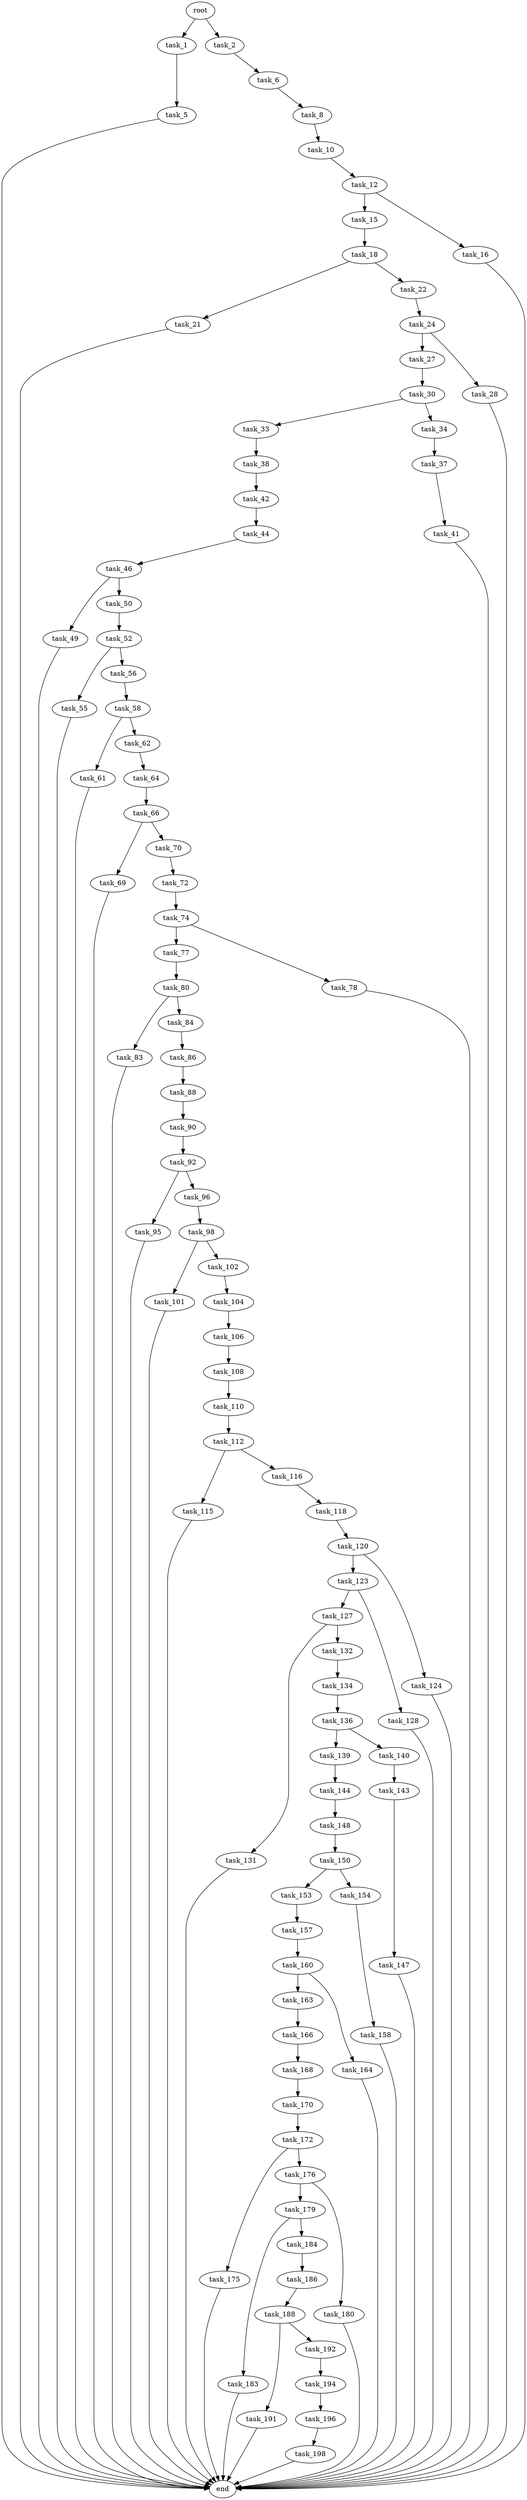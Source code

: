 digraph G {
  root [size="0.000000"];
  task_1 [size="2233099826.000000"];
  task_2 [size="9144076318.000000"];
  task_5 [size="360846429808.000000"];
  task_6 [size="1068472914809.000000"];
  task_8 [size="1073741824000.000000"];
  task_10 [size="26142509245.000000"];
  task_12 [size="109177516514.000000"];
  task_15 [size="459293636223.000000"];
  task_16 [size="342881003334.000000"];
  task_18 [size="891390974865.000000"];
  task_21 [size="460707848986.000000"];
  task_22 [size="134217728000.000000"];
  task_24 [size="155537787497.000000"];
  task_27 [size="227024005573.000000"];
  task_28 [size="231928233984.000000"];
  task_30 [size="126252896213.000000"];
  task_33 [size="2479837652.000000"];
  task_34 [size="68719476736.000000"];
  task_37 [size="1862168823.000000"];
  task_38 [size="1073741824000.000000"];
  task_41 [size="84930075526.000000"];
  task_42 [size="13472940451.000000"];
  task_44 [size="27868451970.000000"];
  task_46 [size="1143777073521.000000"];
  task_49 [size="28991029248.000000"];
  task_50 [size="8589934592.000000"];
  task_52 [size="30255644209.000000"];
  task_55 [size="37592249625.000000"];
  task_56 [size="12571596735.000000"];
  task_58 [size="231928233984.000000"];
  task_61 [size="74256417596.000000"];
  task_62 [size="1073741824000.000000"];
  task_64 [size="12122459190.000000"];
  task_66 [size="28094849892.000000"];
  task_69 [size="134217728000.000000"];
  task_70 [size="415306799107.000000"];
  task_72 [size="4520623680.000000"];
  task_74 [size="4843223833.000000"];
  task_77 [size="18884672678.000000"];
  task_78 [size="13376241259.000000"];
  task_80 [size="22440854626.000000"];
  task_83 [size="134217728000.000000"];
  task_84 [size="24160791541.000000"];
  task_86 [size="942531726906.000000"];
  task_88 [size="22835878209.000000"];
  task_90 [size="549755813888.000000"];
  task_92 [size="62905468845.000000"];
  task_95 [size="18369364986.000000"];
  task_96 [size="28991029248.000000"];
  task_98 [size="676143313940.000000"];
  task_101 [size="621120138529.000000"];
  task_102 [size="1073741824000.000000"];
  task_104 [size="1374395015306.000000"];
  task_106 [size="8589934592.000000"];
  task_108 [size="368293445632.000000"];
  task_110 [size="4727642159.000000"];
  task_112 [size="724965710282.000000"];
  task_115 [size="134217728000.000000"];
  task_116 [size="961973948317.000000"];
  task_118 [size="299932614731.000000"];
  task_120 [size="134217728000.000000"];
  task_123 [size="7289135681.000000"];
  task_124 [size="238108890037.000000"];
  task_127 [size="134217728000.000000"];
  task_128 [size="1355087449.000000"];
  task_131 [size="291075933.000000"];
  task_132 [size="2415535396.000000"];
  task_134 [size="2081768434.000000"];
  task_136 [size="11097309916.000000"];
  task_139 [size="26423323295.000000"];
  task_140 [size="2277082152.000000"];
  task_143 [size="231928233984.000000"];
  task_144 [size="1073741824000.000000"];
  task_147 [size="45456162384.000000"];
  task_148 [size="341194901628.000000"];
  task_150 [size="1073741824000.000000"];
  task_153 [size="28991029248.000000"];
  task_154 [size="28991029248.000000"];
  task_157 [size="32715445407.000000"];
  task_158 [size="118006696211.000000"];
  task_160 [size="68719476736.000000"];
  task_163 [size="267710106219.000000"];
  task_164 [size="134217728000.000000"];
  task_166 [size="24662492101.000000"];
  task_168 [size="8589934592.000000"];
  task_170 [size="139659262437.000000"];
  task_172 [size="68719476736.000000"];
  task_175 [size="782757789696.000000"];
  task_176 [size="23972477290.000000"];
  task_179 [size="6601788622.000000"];
  task_180 [size="782757789696.000000"];
  task_183 [size="668995765.000000"];
  task_184 [size="782757789696.000000"];
  task_186 [size="321179346235.000000"];
  task_188 [size="13176724076.000000"];
  task_191 [size="296268414881.000000"];
  task_192 [size="368293445632.000000"];
  task_194 [size="1304309472.000000"];
  task_196 [size="1059710844.000000"];
  task_198 [size="148404800314.000000"];
  end [size="0.000000"];

  root -> task_1 [size="1.000000"];
  root -> task_2 [size="1.000000"];
  task_1 -> task_5 [size="134217728.000000"];
  task_2 -> task_6 [size="209715200.000000"];
  task_5 -> end [size="1.000000"];
  task_6 -> task_8 [size="838860800.000000"];
  task_8 -> task_10 [size="838860800.000000"];
  task_10 -> task_12 [size="411041792.000000"];
  task_12 -> task_15 [size="301989888.000000"];
  task_12 -> task_16 [size="301989888.000000"];
  task_15 -> task_18 [size="411041792.000000"];
  task_16 -> end [size="1.000000"];
  task_18 -> task_21 [size="536870912.000000"];
  task_18 -> task_22 [size="536870912.000000"];
  task_21 -> end [size="1.000000"];
  task_22 -> task_24 [size="209715200.000000"];
  task_24 -> task_27 [size="209715200.000000"];
  task_24 -> task_28 [size="209715200.000000"];
  task_27 -> task_30 [size="411041792.000000"];
  task_28 -> end [size="1.000000"];
  task_30 -> task_33 [size="209715200.000000"];
  task_30 -> task_34 [size="209715200.000000"];
  task_33 -> task_38 [size="301989888.000000"];
  task_34 -> task_37 [size="134217728.000000"];
  task_37 -> task_41 [size="75497472.000000"];
  task_38 -> task_42 [size="838860800.000000"];
  task_41 -> end [size="1.000000"];
  task_42 -> task_44 [size="301989888.000000"];
  task_44 -> task_46 [size="679477248.000000"];
  task_46 -> task_49 [size="679477248.000000"];
  task_46 -> task_50 [size="679477248.000000"];
  task_49 -> end [size="1.000000"];
  task_50 -> task_52 [size="33554432.000000"];
  task_52 -> task_55 [size="33554432.000000"];
  task_52 -> task_56 [size="33554432.000000"];
  task_55 -> end [size="1.000000"];
  task_56 -> task_58 [size="679477248.000000"];
  task_58 -> task_61 [size="301989888.000000"];
  task_58 -> task_62 [size="301989888.000000"];
  task_61 -> end [size="1.000000"];
  task_62 -> task_64 [size="838860800.000000"];
  task_64 -> task_66 [size="301989888.000000"];
  task_66 -> task_69 [size="134217728.000000"];
  task_66 -> task_70 [size="134217728.000000"];
  task_69 -> end [size="1.000000"];
  task_70 -> task_72 [size="411041792.000000"];
  task_72 -> task_74 [size="75497472.000000"];
  task_74 -> task_77 [size="411041792.000000"];
  task_74 -> task_78 [size="411041792.000000"];
  task_77 -> task_80 [size="411041792.000000"];
  task_78 -> end [size="1.000000"];
  task_80 -> task_83 [size="838860800.000000"];
  task_80 -> task_84 [size="838860800.000000"];
  task_83 -> end [size="1.000000"];
  task_84 -> task_86 [size="33554432.000000"];
  task_86 -> task_88 [size="679477248.000000"];
  task_88 -> task_90 [size="411041792.000000"];
  task_90 -> task_92 [size="536870912.000000"];
  task_92 -> task_95 [size="134217728.000000"];
  task_92 -> task_96 [size="134217728.000000"];
  task_95 -> end [size="1.000000"];
  task_96 -> task_98 [size="75497472.000000"];
  task_98 -> task_101 [size="536870912.000000"];
  task_98 -> task_102 [size="536870912.000000"];
  task_101 -> end [size="1.000000"];
  task_102 -> task_104 [size="838860800.000000"];
  task_104 -> task_106 [size="838860800.000000"];
  task_106 -> task_108 [size="33554432.000000"];
  task_108 -> task_110 [size="411041792.000000"];
  task_110 -> task_112 [size="209715200.000000"];
  task_112 -> task_115 [size="536870912.000000"];
  task_112 -> task_116 [size="536870912.000000"];
  task_115 -> end [size="1.000000"];
  task_116 -> task_118 [size="838860800.000000"];
  task_118 -> task_120 [size="209715200.000000"];
  task_120 -> task_123 [size="209715200.000000"];
  task_120 -> task_124 [size="209715200.000000"];
  task_123 -> task_127 [size="134217728.000000"];
  task_123 -> task_128 [size="134217728.000000"];
  task_124 -> end [size="1.000000"];
  task_127 -> task_131 [size="209715200.000000"];
  task_127 -> task_132 [size="209715200.000000"];
  task_128 -> end [size="1.000000"];
  task_131 -> end [size="1.000000"];
  task_132 -> task_134 [size="134217728.000000"];
  task_134 -> task_136 [size="134217728.000000"];
  task_136 -> task_139 [size="679477248.000000"];
  task_136 -> task_140 [size="679477248.000000"];
  task_139 -> task_144 [size="33554432.000000"];
  task_140 -> task_143 [size="75497472.000000"];
  task_143 -> task_147 [size="301989888.000000"];
  task_144 -> task_148 [size="838860800.000000"];
  task_147 -> end [size="1.000000"];
  task_148 -> task_150 [size="301989888.000000"];
  task_150 -> task_153 [size="838860800.000000"];
  task_150 -> task_154 [size="838860800.000000"];
  task_153 -> task_157 [size="75497472.000000"];
  task_154 -> task_158 [size="75497472.000000"];
  task_157 -> task_160 [size="679477248.000000"];
  task_158 -> end [size="1.000000"];
  task_160 -> task_163 [size="134217728.000000"];
  task_160 -> task_164 [size="134217728.000000"];
  task_163 -> task_166 [size="209715200.000000"];
  task_164 -> end [size="1.000000"];
  task_166 -> task_168 [size="33554432.000000"];
  task_168 -> task_170 [size="33554432.000000"];
  task_170 -> task_172 [size="209715200.000000"];
  task_172 -> task_175 [size="134217728.000000"];
  task_172 -> task_176 [size="134217728.000000"];
  task_175 -> end [size="1.000000"];
  task_176 -> task_179 [size="411041792.000000"];
  task_176 -> task_180 [size="411041792.000000"];
  task_179 -> task_183 [size="536870912.000000"];
  task_179 -> task_184 [size="536870912.000000"];
  task_180 -> end [size="1.000000"];
  task_183 -> end [size="1.000000"];
  task_184 -> task_186 [size="679477248.000000"];
  task_186 -> task_188 [size="209715200.000000"];
  task_188 -> task_191 [size="33554432.000000"];
  task_188 -> task_192 [size="33554432.000000"];
  task_191 -> end [size="1.000000"];
  task_192 -> task_194 [size="411041792.000000"];
  task_194 -> task_196 [size="33554432.000000"];
  task_196 -> task_198 [size="33554432.000000"];
  task_198 -> end [size="1.000000"];
}
